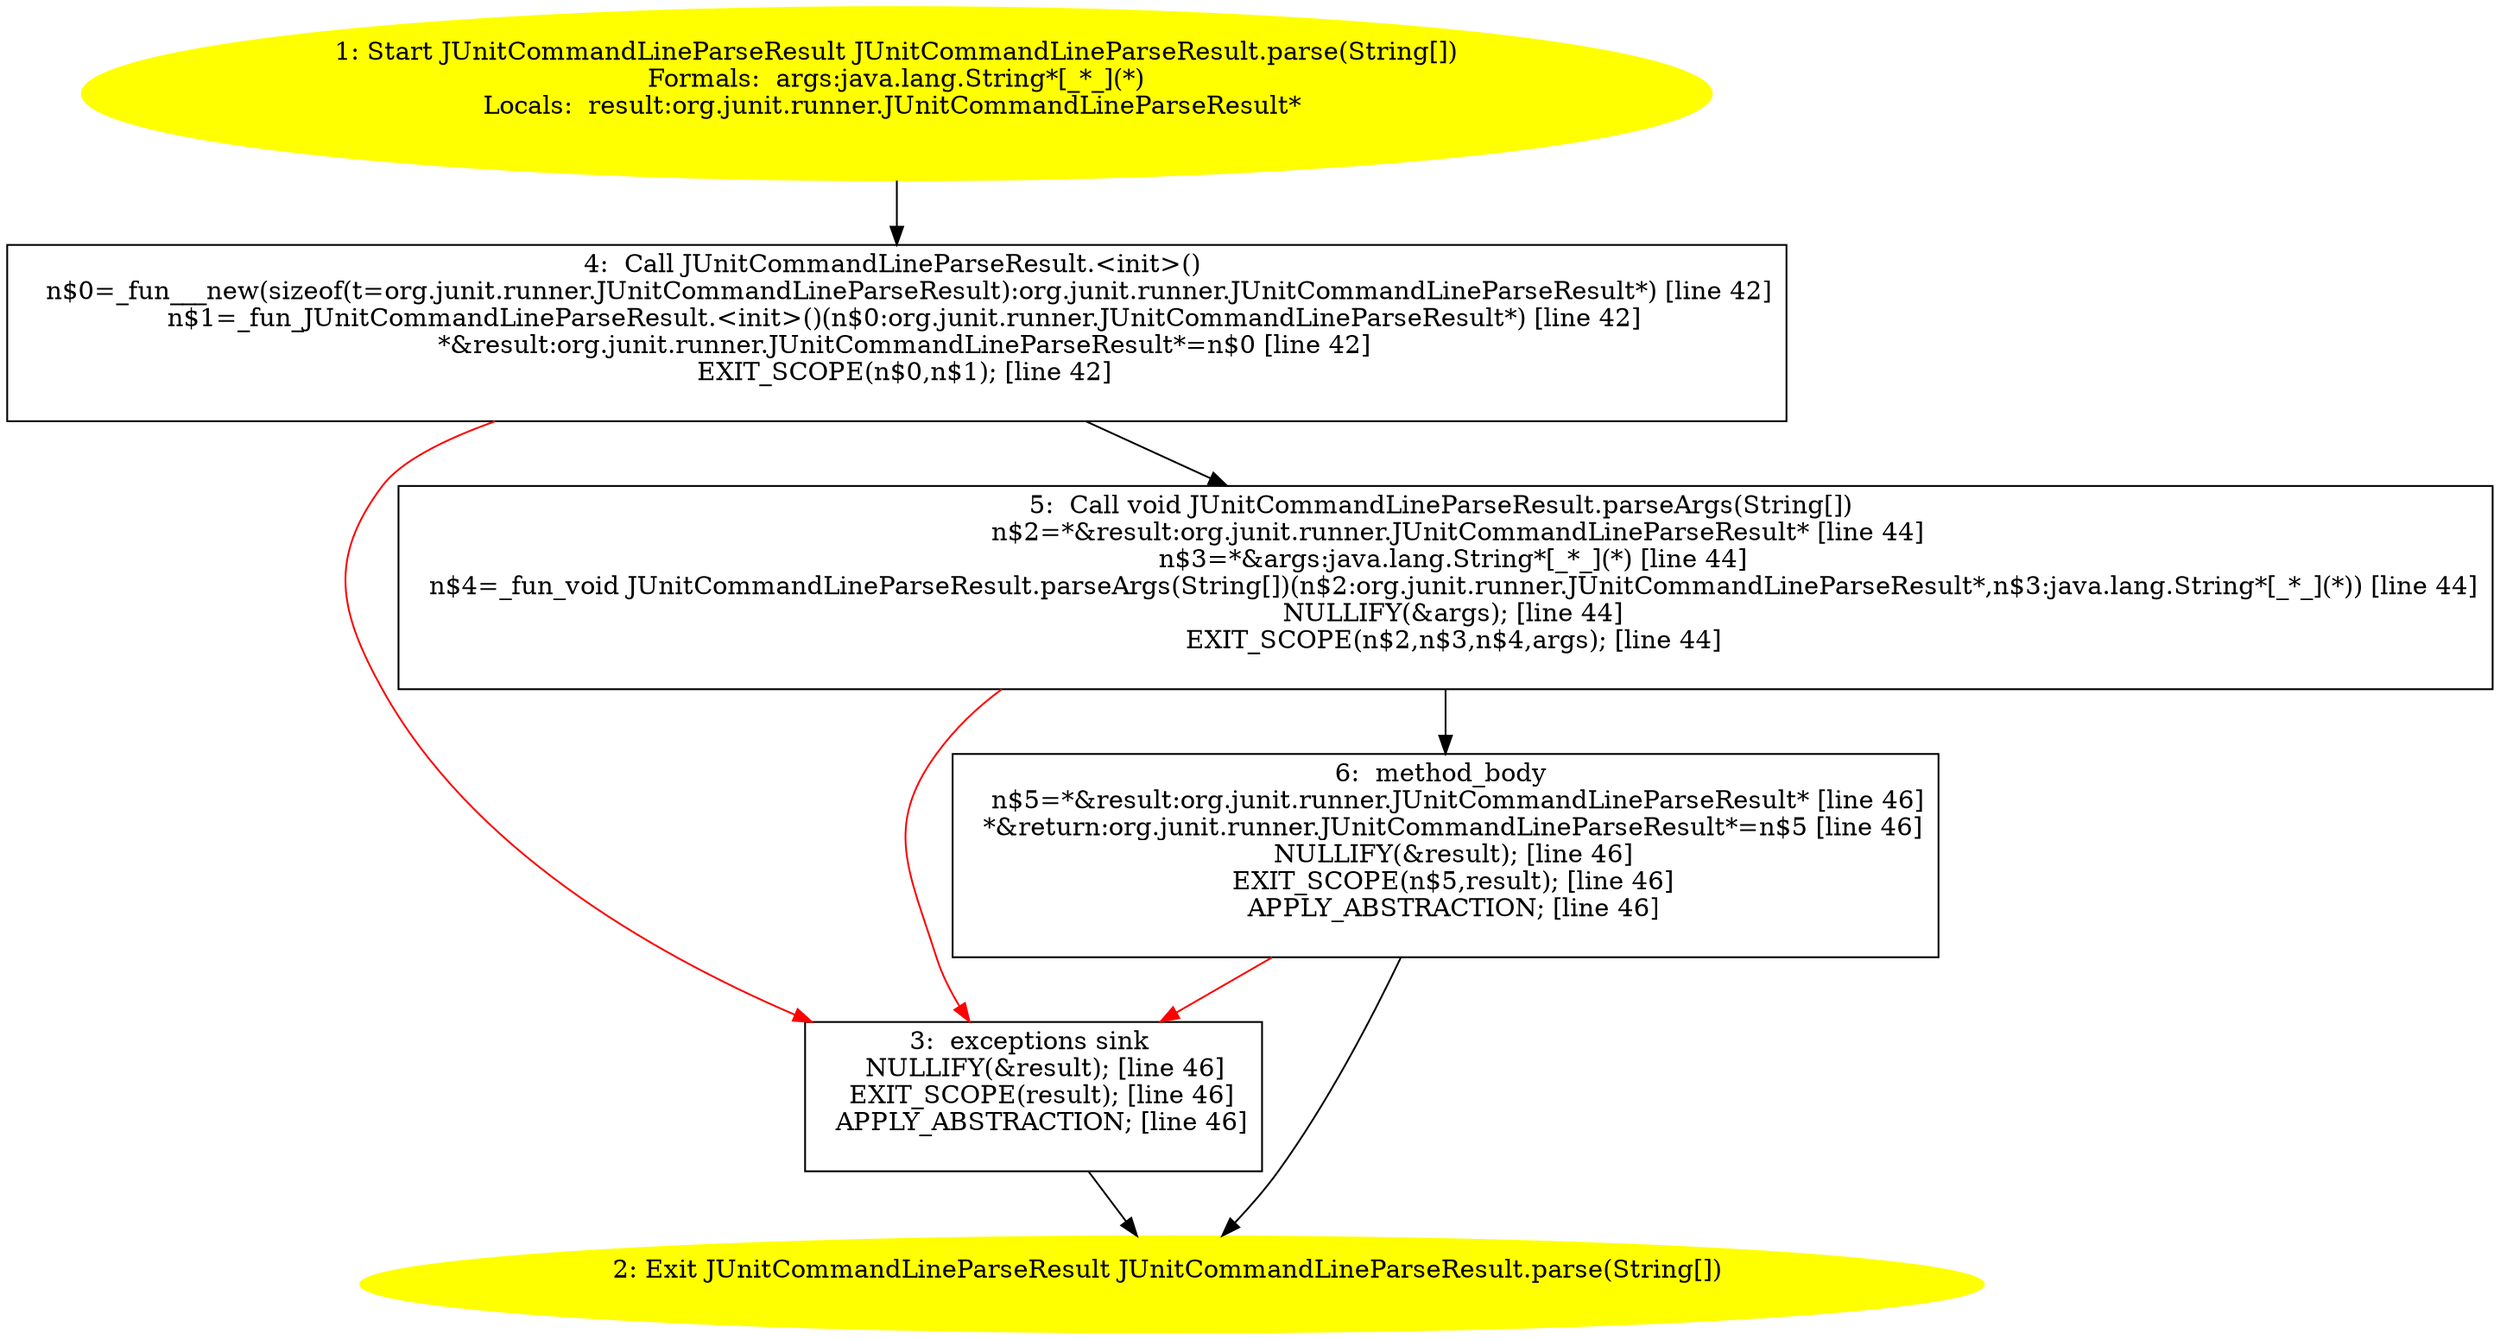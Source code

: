 /* @generated */
digraph cfg {
"org.junit.runner.JUnitCommandLineParseResult.parse(java.lang.String[]):org.junit.runner.JUnitCommand.043c5afde4f73a5d1853c797c2473fb6_1" [label="1: Start JUnitCommandLineParseResult JUnitCommandLineParseResult.parse(String[])\nFormals:  args:java.lang.String*[_*_](*)\nLocals:  result:org.junit.runner.JUnitCommandLineParseResult* \n  " color=yellow style=filled]
	

	 "org.junit.runner.JUnitCommandLineParseResult.parse(java.lang.String[]):org.junit.runner.JUnitCommand.043c5afde4f73a5d1853c797c2473fb6_1" -> "org.junit.runner.JUnitCommandLineParseResult.parse(java.lang.String[]):org.junit.runner.JUnitCommand.043c5afde4f73a5d1853c797c2473fb6_4" ;
"org.junit.runner.JUnitCommandLineParseResult.parse(java.lang.String[]):org.junit.runner.JUnitCommand.043c5afde4f73a5d1853c797c2473fb6_2" [label="2: Exit JUnitCommandLineParseResult JUnitCommandLineParseResult.parse(String[]) \n  " color=yellow style=filled]
	

"org.junit.runner.JUnitCommandLineParseResult.parse(java.lang.String[]):org.junit.runner.JUnitCommand.043c5afde4f73a5d1853c797c2473fb6_3" [label="3:  exceptions sink \n   NULLIFY(&result); [line 46]\n  EXIT_SCOPE(result); [line 46]\n  APPLY_ABSTRACTION; [line 46]\n " shape="box"]
	

	 "org.junit.runner.JUnitCommandLineParseResult.parse(java.lang.String[]):org.junit.runner.JUnitCommand.043c5afde4f73a5d1853c797c2473fb6_3" -> "org.junit.runner.JUnitCommandLineParseResult.parse(java.lang.String[]):org.junit.runner.JUnitCommand.043c5afde4f73a5d1853c797c2473fb6_2" ;
"org.junit.runner.JUnitCommandLineParseResult.parse(java.lang.String[]):org.junit.runner.JUnitCommand.043c5afde4f73a5d1853c797c2473fb6_4" [label="4:  Call JUnitCommandLineParseResult.<init>() \n   n$0=_fun___new(sizeof(t=org.junit.runner.JUnitCommandLineParseResult):org.junit.runner.JUnitCommandLineParseResult*) [line 42]\n  n$1=_fun_JUnitCommandLineParseResult.<init>()(n$0:org.junit.runner.JUnitCommandLineParseResult*) [line 42]\n  *&result:org.junit.runner.JUnitCommandLineParseResult*=n$0 [line 42]\n  EXIT_SCOPE(n$0,n$1); [line 42]\n " shape="box"]
	

	 "org.junit.runner.JUnitCommandLineParseResult.parse(java.lang.String[]):org.junit.runner.JUnitCommand.043c5afde4f73a5d1853c797c2473fb6_4" -> "org.junit.runner.JUnitCommandLineParseResult.parse(java.lang.String[]):org.junit.runner.JUnitCommand.043c5afde4f73a5d1853c797c2473fb6_5" ;
	 "org.junit.runner.JUnitCommandLineParseResult.parse(java.lang.String[]):org.junit.runner.JUnitCommand.043c5afde4f73a5d1853c797c2473fb6_4" -> "org.junit.runner.JUnitCommandLineParseResult.parse(java.lang.String[]):org.junit.runner.JUnitCommand.043c5afde4f73a5d1853c797c2473fb6_3" [color="red" ];
"org.junit.runner.JUnitCommandLineParseResult.parse(java.lang.String[]):org.junit.runner.JUnitCommand.043c5afde4f73a5d1853c797c2473fb6_5" [label="5:  Call void JUnitCommandLineParseResult.parseArgs(String[]) \n   n$2=*&result:org.junit.runner.JUnitCommandLineParseResult* [line 44]\n  n$3=*&args:java.lang.String*[_*_](*) [line 44]\n  n$4=_fun_void JUnitCommandLineParseResult.parseArgs(String[])(n$2:org.junit.runner.JUnitCommandLineParseResult*,n$3:java.lang.String*[_*_](*)) [line 44]\n  NULLIFY(&args); [line 44]\n  EXIT_SCOPE(n$2,n$3,n$4,args); [line 44]\n " shape="box"]
	

	 "org.junit.runner.JUnitCommandLineParseResult.parse(java.lang.String[]):org.junit.runner.JUnitCommand.043c5afde4f73a5d1853c797c2473fb6_5" -> "org.junit.runner.JUnitCommandLineParseResult.parse(java.lang.String[]):org.junit.runner.JUnitCommand.043c5afde4f73a5d1853c797c2473fb6_6" ;
	 "org.junit.runner.JUnitCommandLineParseResult.parse(java.lang.String[]):org.junit.runner.JUnitCommand.043c5afde4f73a5d1853c797c2473fb6_5" -> "org.junit.runner.JUnitCommandLineParseResult.parse(java.lang.String[]):org.junit.runner.JUnitCommand.043c5afde4f73a5d1853c797c2473fb6_3" [color="red" ];
"org.junit.runner.JUnitCommandLineParseResult.parse(java.lang.String[]):org.junit.runner.JUnitCommand.043c5afde4f73a5d1853c797c2473fb6_6" [label="6:  method_body \n   n$5=*&result:org.junit.runner.JUnitCommandLineParseResult* [line 46]\n  *&return:org.junit.runner.JUnitCommandLineParseResult*=n$5 [line 46]\n  NULLIFY(&result); [line 46]\n  EXIT_SCOPE(n$5,result); [line 46]\n  APPLY_ABSTRACTION; [line 46]\n " shape="box"]
	

	 "org.junit.runner.JUnitCommandLineParseResult.parse(java.lang.String[]):org.junit.runner.JUnitCommand.043c5afde4f73a5d1853c797c2473fb6_6" -> "org.junit.runner.JUnitCommandLineParseResult.parse(java.lang.String[]):org.junit.runner.JUnitCommand.043c5afde4f73a5d1853c797c2473fb6_2" ;
	 "org.junit.runner.JUnitCommandLineParseResult.parse(java.lang.String[]):org.junit.runner.JUnitCommand.043c5afde4f73a5d1853c797c2473fb6_6" -> "org.junit.runner.JUnitCommandLineParseResult.parse(java.lang.String[]):org.junit.runner.JUnitCommand.043c5afde4f73a5d1853c797c2473fb6_3" [color="red" ];
}

